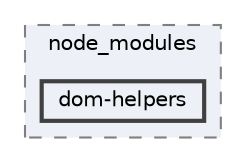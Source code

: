 digraph "C:/Users/arisc/OneDrive/Documents/GitHub/FINAL/EcoEats-Project/node_modules/dom-helpers"
{
 // LATEX_PDF_SIZE
  bgcolor="transparent";
  edge [fontname=Helvetica,fontsize=10,labelfontname=Helvetica,labelfontsize=10];
  node [fontname=Helvetica,fontsize=10,shape=box,height=0.2,width=0.4];
  compound=true
  subgraph clusterdir_5091f2b68170d33f954320199e2fed0a {
    graph [ bgcolor="#edf0f7", pencolor="grey50", label="node_modules", fontname=Helvetica,fontsize=10 style="filled,dashed", URL="dir_5091f2b68170d33f954320199e2fed0a.html",tooltip=""]
  dir_85fed5e6639be330f7334311855a5538 [label="dom-helpers", fillcolor="#edf0f7", color="grey25", style="filled,bold", URL="dir_85fed5e6639be330f7334311855a5538.html",tooltip=""];
  }
}
